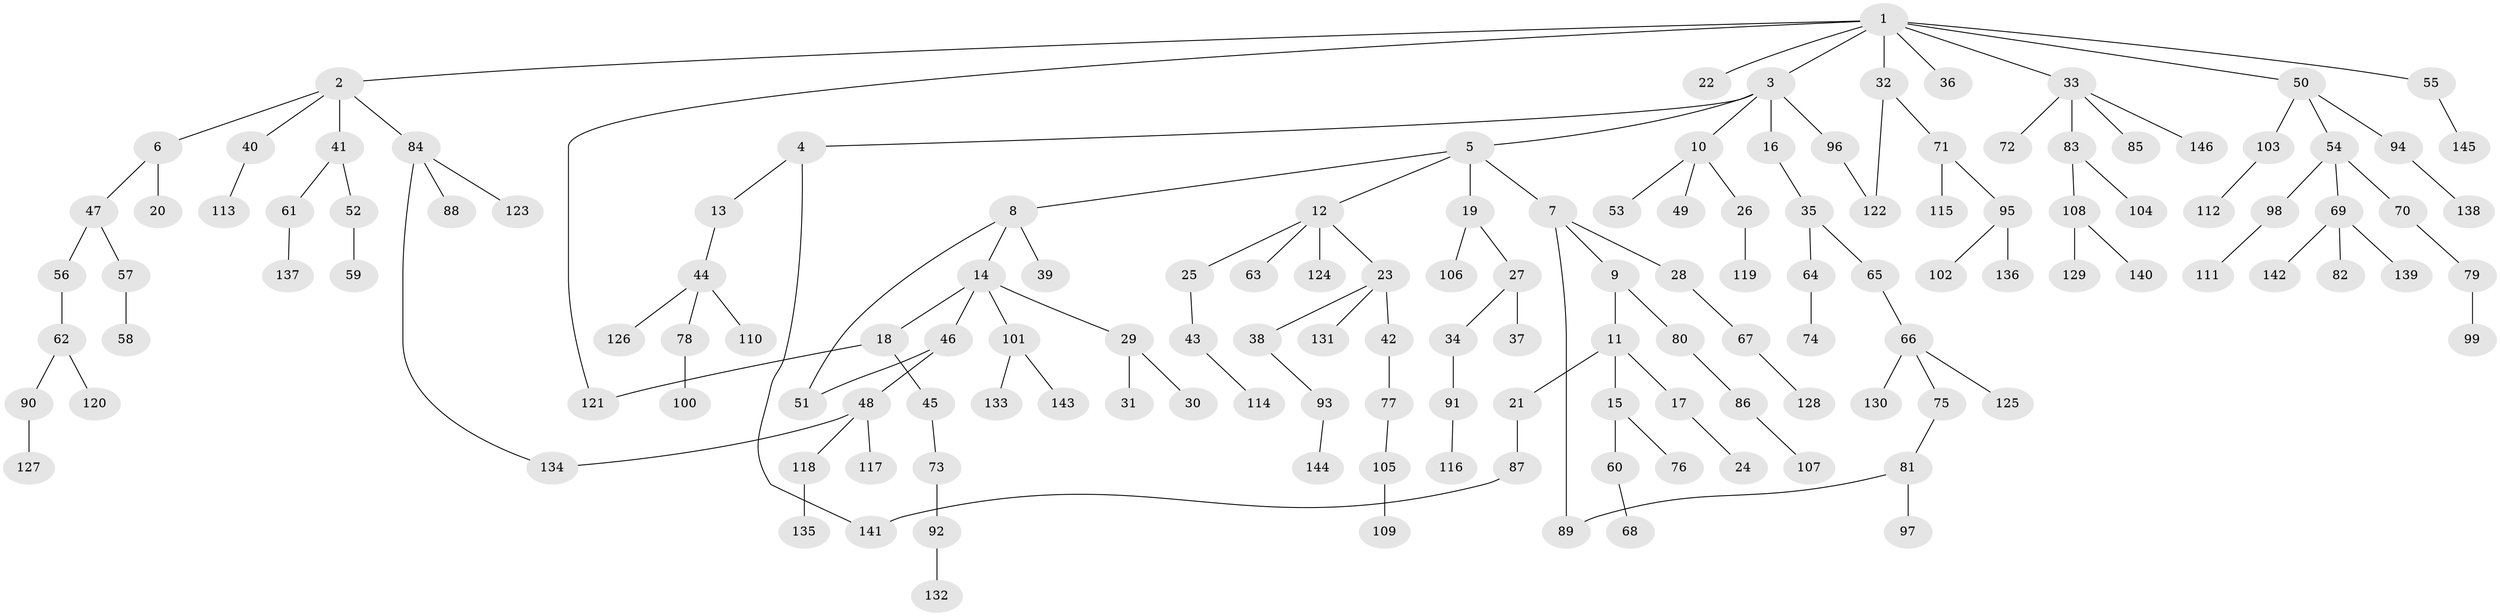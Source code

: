 // Generated by graph-tools (version 1.1) at 2025/01/03/09/25 03:01:01]
// undirected, 146 vertices, 151 edges
graph export_dot {
graph [start="1"]
  node [color=gray90,style=filled];
  1;
  2;
  3;
  4;
  5;
  6;
  7;
  8;
  9;
  10;
  11;
  12;
  13;
  14;
  15;
  16;
  17;
  18;
  19;
  20;
  21;
  22;
  23;
  24;
  25;
  26;
  27;
  28;
  29;
  30;
  31;
  32;
  33;
  34;
  35;
  36;
  37;
  38;
  39;
  40;
  41;
  42;
  43;
  44;
  45;
  46;
  47;
  48;
  49;
  50;
  51;
  52;
  53;
  54;
  55;
  56;
  57;
  58;
  59;
  60;
  61;
  62;
  63;
  64;
  65;
  66;
  67;
  68;
  69;
  70;
  71;
  72;
  73;
  74;
  75;
  76;
  77;
  78;
  79;
  80;
  81;
  82;
  83;
  84;
  85;
  86;
  87;
  88;
  89;
  90;
  91;
  92;
  93;
  94;
  95;
  96;
  97;
  98;
  99;
  100;
  101;
  102;
  103;
  104;
  105;
  106;
  107;
  108;
  109;
  110;
  111;
  112;
  113;
  114;
  115;
  116;
  117;
  118;
  119;
  120;
  121;
  122;
  123;
  124;
  125;
  126;
  127;
  128;
  129;
  130;
  131;
  132;
  133;
  134;
  135;
  136;
  137;
  138;
  139;
  140;
  141;
  142;
  143;
  144;
  145;
  146;
  1 -- 2;
  1 -- 3;
  1 -- 22;
  1 -- 32;
  1 -- 33;
  1 -- 36;
  1 -- 50;
  1 -- 55;
  1 -- 121;
  2 -- 6;
  2 -- 40;
  2 -- 41;
  2 -- 84;
  3 -- 4;
  3 -- 5;
  3 -- 10;
  3 -- 16;
  3 -- 96;
  4 -- 13;
  4 -- 141;
  5 -- 7;
  5 -- 8;
  5 -- 12;
  5 -- 19;
  6 -- 20;
  6 -- 47;
  7 -- 9;
  7 -- 28;
  7 -- 89;
  8 -- 14;
  8 -- 39;
  8 -- 51;
  9 -- 11;
  9 -- 80;
  10 -- 26;
  10 -- 49;
  10 -- 53;
  11 -- 15;
  11 -- 17;
  11 -- 21;
  12 -- 23;
  12 -- 25;
  12 -- 63;
  12 -- 124;
  13 -- 44;
  14 -- 18;
  14 -- 29;
  14 -- 46;
  14 -- 101;
  15 -- 60;
  15 -- 76;
  16 -- 35;
  17 -- 24;
  18 -- 45;
  18 -- 121;
  19 -- 27;
  19 -- 106;
  21 -- 87;
  23 -- 38;
  23 -- 42;
  23 -- 131;
  25 -- 43;
  26 -- 119;
  27 -- 34;
  27 -- 37;
  28 -- 67;
  29 -- 30;
  29 -- 31;
  32 -- 71;
  32 -- 122;
  33 -- 72;
  33 -- 83;
  33 -- 85;
  33 -- 146;
  34 -- 91;
  35 -- 64;
  35 -- 65;
  38 -- 93;
  40 -- 113;
  41 -- 52;
  41 -- 61;
  42 -- 77;
  43 -- 114;
  44 -- 78;
  44 -- 110;
  44 -- 126;
  45 -- 73;
  46 -- 48;
  46 -- 51;
  47 -- 56;
  47 -- 57;
  48 -- 117;
  48 -- 118;
  48 -- 134;
  50 -- 54;
  50 -- 94;
  50 -- 103;
  52 -- 59;
  54 -- 69;
  54 -- 70;
  54 -- 98;
  55 -- 145;
  56 -- 62;
  57 -- 58;
  60 -- 68;
  61 -- 137;
  62 -- 90;
  62 -- 120;
  64 -- 74;
  65 -- 66;
  66 -- 75;
  66 -- 125;
  66 -- 130;
  67 -- 128;
  69 -- 82;
  69 -- 139;
  69 -- 142;
  70 -- 79;
  71 -- 95;
  71 -- 115;
  73 -- 92;
  75 -- 81;
  77 -- 105;
  78 -- 100;
  79 -- 99;
  80 -- 86;
  81 -- 97;
  81 -- 89;
  83 -- 104;
  83 -- 108;
  84 -- 88;
  84 -- 123;
  84 -- 134;
  86 -- 107;
  87 -- 141;
  90 -- 127;
  91 -- 116;
  92 -- 132;
  93 -- 144;
  94 -- 138;
  95 -- 102;
  95 -- 136;
  96 -- 122;
  98 -- 111;
  101 -- 133;
  101 -- 143;
  103 -- 112;
  105 -- 109;
  108 -- 129;
  108 -- 140;
  118 -- 135;
}
